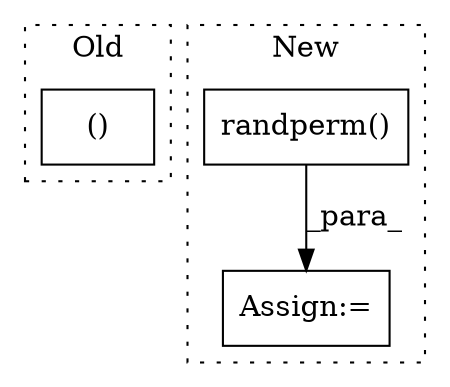digraph G {
subgraph cluster0 {
1 [label="()" a="54" s="918" l="12" shape="box"];
label = "Old";
style="dotted";
}
subgraph cluster1 {
2 [label="randperm()" a="75" s="578,598" l="15,1" shape="box"];
3 [label="Assign:=" a="68" s="575" l="3" shape="box"];
label = "New";
style="dotted";
}
2 -> 3 [label="_para_"];
}